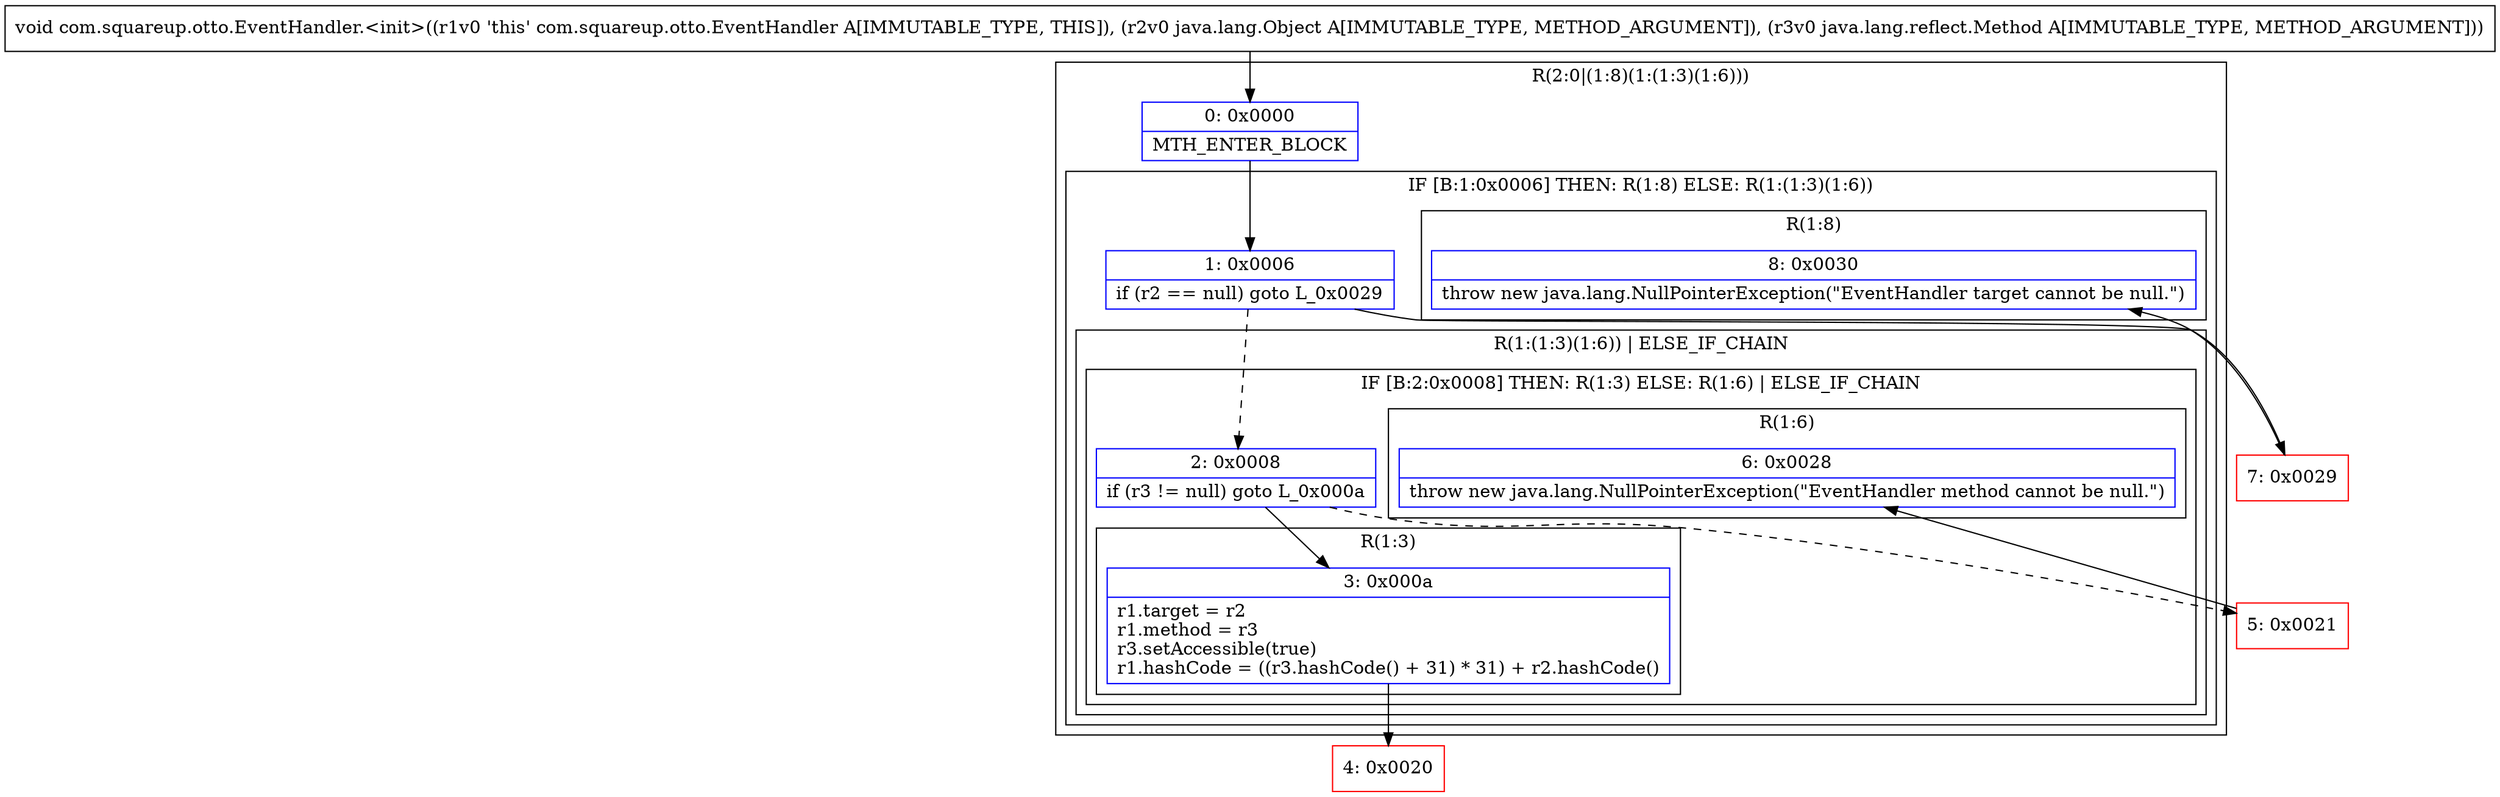 digraph "CFG forcom.squareup.otto.EventHandler.\<init\>(Ljava\/lang\/Object;Ljava\/lang\/reflect\/Method;)V" {
subgraph cluster_Region_832605085 {
label = "R(2:0|(1:8)(1:(1:3)(1:6)))";
node [shape=record,color=blue];
Node_0 [shape=record,label="{0\:\ 0x0000|MTH_ENTER_BLOCK\l}"];
subgraph cluster_IfRegion_1773471816 {
label = "IF [B:1:0x0006] THEN: R(1:8) ELSE: R(1:(1:3)(1:6))";
node [shape=record,color=blue];
Node_1 [shape=record,label="{1\:\ 0x0006|if (r2 == null) goto L_0x0029\l}"];
subgraph cluster_Region_1030896761 {
label = "R(1:8)";
node [shape=record,color=blue];
Node_8 [shape=record,label="{8\:\ 0x0030|throw new java.lang.NullPointerException(\"EventHandler target cannot be null.\")\l}"];
}
subgraph cluster_Region_1742904660 {
label = "R(1:(1:3)(1:6)) | ELSE_IF_CHAIN\l";
node [shape=record,color=blue];
subgraph cluster_IfRegion_1386946134 {
label = "IF [B:2:0x0008] THEN: R(1:3) ELSE: R(1:6) | ELSE_IF_CHAIN\l";
node [shape=record,color=blue];
Node_2 [shape=record,label="{2\:\ 0x0008|if (r3 != null) goto L_0x000a\l}"];
subgraph cluster_Region_320711427 {
label = "R(1:3)";
node [shape=record,color=blue];
Node_3 [shape=record,label="{3\:\ 0x000a|r1.target = r2\lr1.method = r3\lr3.setAccessible(true)\lr1.hashCode = ((r3.hashCode() + 31) * 31) + r2.hashCode()\l}"];
}
subgraph cluster_Region_1067502829 {
label = "R(1:6)";
node [shape=record,color=blue];
Node_6 [shape=record,label="{6\:\ 0x0028|throw new java.lang.NullPointerException(\"EventHandler method cannot be null.\")\l}"];
}
}
}
}
}
Node_4 [shape=record,color=red,label="{4\:\ 0x0020}"];
Node_5 [shape=record,color=red,label="{5\:\ 0x0021}"];
Node_7 [shape=record,color=red,label="{7\:\ 0x0029}"];
MethodNode[shape=record,label="{void com.squareup.otto.EventHandler.\<init\>((r1v0 'this' com.squareup.otto.EventHandler A[IMMUTABLE_TYPE, THIS]), (r2v0 java.lang.Object A[IMMUTABLE_TYPE, METHOD_ARGUMENT]), (r3v0 java.lang.reflect.Method A[IMMUTABLE_TYPE, METHOD_ARGUMENT])) }"];
MethodNode -> Node_0;
Node_0 -> Node_1;
Node_1 -> Node_2[style=dashed];
Node_1 -> Node_7;
Node_2 -> Node_3;
Node_2 -> Node_5[style=dashed];
Node_3 -> Node_4;
Node_5 -> Node_6;
Node_7 -> Node_8;
}

